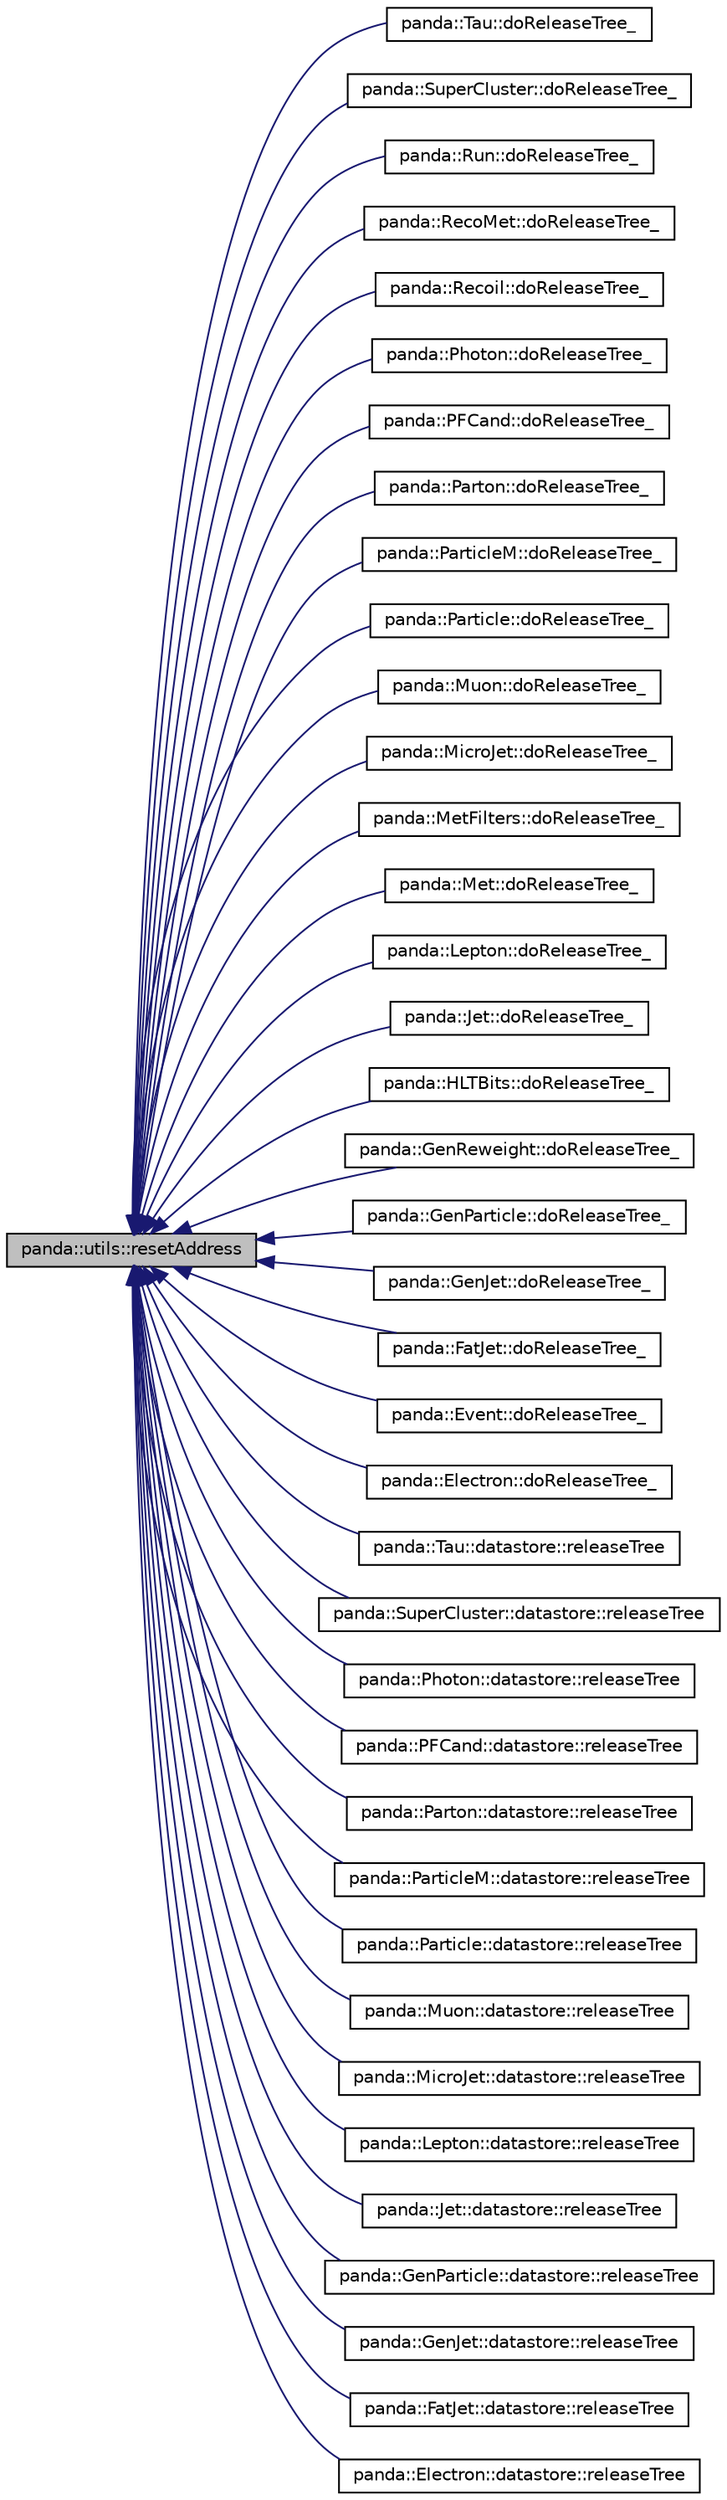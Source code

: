 digraph G
{
  edge [fontname="Helvetica",fontsize="10",labelfontname="Helvetica",labelfontsize="10"];
  node [fontname="Helvetica",fontsize="10",shape=record];
  rankdir=LR;
  Node1 [label="panda::utils::resetAddress",height=0.2,width=0.4,color="black", fillcolor="grey75", style="filled" fontcolor="black"];
  Node1 -> Node2 [dir=back,color="midnightblue",fontsize="10",style="solid"];
  Node2 [label="panda::Tau::doReleaseTree_",height=0.2,width=0.4,color="black", fillcolor="white", style="filled",URL="$classpanda_1_1Tau.html#a5e28b6235042855a3e9d3b613c5145e5"];
  Node1 -> Node3 [dir=back,color="midnightblue",fontsize="10",style="solid"];
  Node3 [label="panda::SuperCluster::doReleaseTree_",height=0.2,width=0.4,color="black", fillcolor="white", style="filled",URL="$classpanda_1_1SuperCluster.html#ac09c224f056ac15319802ccb3a807a2a"];
  Node1 -> Node4 [dir=back,color="midnightblue",fontsize="10",style="solid"];
  Node4 [label="panda::Run::doReleaseTree_",height=0.2,width=0.4,color="black", fillcolor="white", style="filled",URL="$classpanda_1_1Run.html#a8a59dc2c95b3a5e3bc43040c119320cd"];
  Node1 -> Node5 [dir=back,color="midnightblue",fontsize="10",style="solid"];
  Node5 [label="panda::RecoMet::doReleaseTree_",height=0.2,width=0.4,color="black", fillcolor="white", style="filled",URL="$classpanda_1_1RecoMet.html#a264ac3eeeaf567babde8c3847317bcc9"];
  Node1 -> Node6 [dir=back,color="midnightblue",fontsize="10",style="solid"];
  Node6 [label="panda::Recoil::doReleaseTree_",height=0.2,width=0.4,color="black", fillcolor="white", style="filled",URL="$classpanda_1_1Recoil.html#aafbaf725b3422789edfa8eb17e6f7a52"];
  Node1 -> Node7 [dir=back,color="midnightblue",fontsize="10",style="solid"];
  Node7 [label="panda::Photon::doReleaseTree_",height=0.2,width=0.4,color="black", fillcolor="white", style="filled",URL="$classpanda_1_1Photon.html#a316d874232548d46d8ce0452b1d0fda9"];
  Node1 -> Node8 [dir=back,color="midnightblue",fontsize="10",style="solid"];
  Node8 [label="panda::PFCand::doReleaseTree_",height=0.2,width=0.4,color="black", fillcolor="white", style="filled",URL="$classpanda_1_1PFCand.html#adefaef174f963c22f95e9ff84b3b4922"];
  Node1 -> Node9 [dir=back,color="midnightblue",fontsize="10",style="solid"];
  Node9 [label="panda::Parton::doReleaseTree_",height=0.2,width=0.4,color="black", fillcolor="white", style="filled",URL="$classpanda_1_1Parton.html#af0f659274734074ab87ee05f4b1ee6d8"];
  Node1 -> Node10 [dir=back,color="midnightblue",fontsize="10",style="solid"];
  Node10 [label="panda::ParticleM::doReleaseTree_",height=0.2,width=0.4,color="black", fillcolor="white", style="filled",URL="$classpanda_1_1ParticleM.html#a0c24df56cbd50a8223fc4d8bf0b776d0"];
  Node1 -> Node11 [dir=back,color="midnightblue",fontsize="10",style="solid"];
  Node11 [label="panda::Particle::doReleaseTree_",height=0.2,width=0.4,color="black", fillcolor="white", style="filled",URL="$classpanda_1_1Particle.html#aff400fb217d44df886826a4ac1f4ca9b"];
  Node1 -> Node12 [dir=back,color="midnightblue",fontsize="10",style="solid"];
  Node12 [label="panda::Muon::doReleaseTree_",height=0.2,width=0.4,color="black", fillcolor="white", style="filled",URL="$classpanda_1_1Muon.html#ab6aedf6cd1f1714f4cd3b315cee18c8d"];
  Node1 -> Node13 [dir=back,color="midnightblue",fontsize="10",style="solid"];
  Node13 [label="panda::MicroJet::doReleaseTree_",height=0.2,width=0.4,color="black", fillcolor="white", style="filled",URL="$classpanda_1_1MicroJet.html#a76d94a27064103f68ac0532d7d610889"];
  Node1 -> Node14 [dir=back,color="midnightblue",fontsize="10",style="solid"];
  Node14 [label="panda::MetFilters::doReleaseTree_",height=0.2,width=0.4,color="black", fillcolor="white", style="filled",URL="$classpanda_1_1MetFilters.html#af78e81492c5936f34a5468848218396e"];
  Node1 -> Node15 [dir=back,color="midnightblue",fontsize="10",style="solid"];
  Node15 [label="panda::Met::doReleaseTree_",height=0.2,width=0.4,color="black", fillcolor="white", style="filled",URL="$classpanda_1_1Met.html#a6df0a7e59b6d57c0e2b86702383f509d"];
  Node1 -> Node16 [dir=back,color="midnightblue",fontsize="10",style="solid"];
  Node16 [label="panda::Lepton::doReleaseTree_",height=0.2,width=0.4,color="black", fillcolor="white", style="filled",URL="$classpanda_1_1Lepton.html#ae0f913947dcc9e3827de846e7b885280"];
  Node1 -> Node17 [dir=back,color="midnightblue",fontsize="10",style="solid"];
  Node17 [label="panda::Jet::doReleaseTree_",height=0.2,width=0.4,color="black", fillcolor="white", style="filled",URL="$classpanda_1_1Jet.html#a3bc50ef589095a1bae03b1f4bbf74077"];
  Node1 -> Node18 [dir=back,color="midnightblue",fontsize="10",style="solid"];
  Node18 [label="panda::HLTBits::doReleaseTree_",height=0.2,width=0.4,color="black", fillcolor="white", style="filled",URL="$classpanda_1_1HLTBits.html#aa18c8ff3c69a7ab522df688d5680dcdd"];
  Node1 -> Node19 [dir=back,color="midnightblue",fontsize="10",style="solid"];
  Node19 [label="panda::GenReweight::doReleaseTree_",height=0.2,width=0.4,color="black", fillcolor="white", style="filled",URL="$classpanda_1_1GenReweight.html#ae503dff0c490313c523e8357e5916ed6"];
  Node1 -> Node20 [dir=back,color="midnightblue",fontsize="10",style="solid"];
  Node20 [label="panda::GenParticle::doReleaseTree_",height=0.2,width=0.4,color="black", fillcolor="white", style="filled",URL="$classpanda_1_1GenParticle.html#a7e328cf82b58dcdf43f008066e42e451"];
  Node1 -> Node21 [dir=back,color="midnightblue",fontsize="10",style="solid"];
  Node21 [label="panda::GenJet::doReleaseTree_",height=0.2,width=0.4,color="black", fillcolor="white", style="filled",URL="$classpanda_1_1GenJet.html#a9a787148306f5a612be76c57fbcf0317"];
  Node1 -> Node22 [dir=back,color="midnightblue",fontsize="10",style="solid"];
  Node22 [label="panda::FatJet::doReleaseTree_",height=0.2,width=0.4,color="black", fillcolor="white", style="filled",URL="$classpanda_1_1FatJet.html#a8a4681a9c643494786d131103f281aa8"];
  Node1 -> Node23 [dir=back,color="midnightblue",fontsize="10",style="solid"];
  Node23 [label="panda::Event::doReleaseTree_",height=0.2,width=0.4,color="black", fillcolor="white", style="filled",URL="$classpanda_1_1Event.html#a63ef383a11be99bbf46771468557c89a"];
  Node1 -> Node24 [dir=back,color="midnightblue",fontsize="10",style="solid"];
  Node24 [label="panda::Electron::doReleaseTree_",height=0.2,width=0.4,color="black", fillcolor="white", style="filled",URL="$classpanda_1_1Electron.html#a728ea4bc877ba68f1a8e7301ea712871"];
  Node1 -> Node25 [dir=back,color="midnightblue",fontsize="10",style="solid"];
  Node25 [label="panda::Tau::datastore::releaseTree",height=0.2,width=0.4,color="black", fillcolor="white", style="filled",URL="$structpanda_1_1Tau_1_1datastore.html#ad3b1c3b063d8091225a37315a6dfb998"];
  Node1 -> Node26 [dir=back,color="midnightblue",fontsize="10",style="solid"];
  Node26 [label="panda::SuperCluster::datastore::releaseTree",height=0.2,width=0.4,color="black", fillcolor="white", style="filled",URL="$structpanda_1_1SuperCluster_1_1datastore.html#afc373864f03ba4e73ef1237f88bcfd4e"];
  Node1 -> Node27 [dir=back,color="midnightblue",fontsize="10",style="solid"];
  Node27 [label="panda::Photon::datastore::releaseTree",height=0.2,width=0.4,color="black", fillcolor="white", style="filled",URL="$structpanda_1_1Photon_1_1datastore.html#a05f8dcdf1df8a1e105ca3167c2ab94e2"];
  Node1 -> Node28 [dir=back,color="midnightblue",fontsize="10",style="solid"];
  Node28 [label="panda::PFCand::datastore::releaseTree",height=0.2,width=0.4,color="black", fillcolor="white", style="filled",URL="$structpanda_1_1PFCand_1_1datastore.html#a9fc7ec497f046c098b89eb04ee508174"];
  Node1 -> Node29 [dir=back,color="midnightblue",fontsize="10",style="solid"];
  Node29 [label="panda::Parton::datastore::releaseTree",height=0.2,width=0.4,color="black", fillcolor="white", style="filled",URL="$structpanda_1_1Parton_1_1datastore.html#affc6fef2d7648b73182dbb91d5043b36"];
  Node1 -> Node30 [dir=back,color="midnightblue",fontsize="10",style="solid"];
  Node30 [label="panda::ParticleM::datastore::releaseTree",height=0.2,width=0.4,color="black", fillcolor="white", style="filled",URL="$structpanda_1_1ParticleM_1_1datastore.html#ad6986990fa55f1c6ca4e92db28486922"];
  Node1 -> Node31 [dir=back,color="midnightblue",fontsize="10",style="solid"];
  Node31 [label="panda::Particle::datastore::releaseTree",height=0.2,width=0.4,color="black", fillcolor="white", style="filled",URL="$structpanda_1_1Particle_1_1datastore.html#a9fa2653f0e8b59a5cbc752beaf6b7a57"];
  Node1 -> Node32 [dir=back,color="midnightblue",fontsize="10",style="solid"];
  Node32 [label="panda::Muon::datastore::releaseTree",height=0.2,width=0.4,color="black", fillcolor="white", style="filled",URL="$structpanda_1_1Muon_1_1datastore.html#ac48b5f3d5fb73f9e54f0f810d11f8010"];
  Node1 -> Node33 [dir=back,color="midnightblue",fontsize="10",style="solid"];
  Node33 [label="panda::MicroJet::datastore::releaseTree",height=0.2,width=0.4,color="black", fillcolor="white", style="filled",URL="$structpanda_1_1MicroJet_1_1datastore.html#a9722ed3783e57fb5e55307d72ebddb15"];
  Node1 -> Node34 [dir=back,color="midnightblue",fontsize="10",style="solid"];
  Node34 [label="panda::Lepton::datastore::releaseTree",height=0.2,width=0.4,color="black", fillcolor="white", style="filled",URL="$structpanda_1_1Lepton_1_1datastore.html#a3288e551dbce7062e6f2e4e88f1a6a40"];
  Node1 -> Node35 [dir=back,color="midnightblue",fontsize="10",style="solid"];
  Node35 [label="panda::Jet::datastore::releaseTree",height=0.2,width=0.4,color="black", fillcolor="white", style="filled",URL="$structpanda_1_1Jet_1_1datastore.html#ae6ac289071c894912c7a60cdd224509f"];
  Node1 -> Node36 [dir=back,color="midnightblue",fontsize="10",style="solid"];
  Node36 [label="panda::GenParticle::datastore::releaseTree",height=0.2,width=0.4,color="black", fillcolor="white", style="filled",URL="$structpanda_1_1GenParticle_1_1datastore.html#a7c4f6ca82174720a87fa2371f40000d7"];
  Node1 -> Node37 [dir=back,color="midnightblue",fontsize="10",style="solid"];
  Node37 [label="panda::GenJet::datastore::releaseTree",height=0.2,width=0.4,color="black", fillcolor="white", style="filled",URL="$structpanda_1_1GenJet_1_1datastore.html#aea7b516e513fbdf5cc2c6f67d0ae3dba"];
  Node1 -> Node38 [dir=back,color="midnightblue",fontsize="10",style="solid"];
  Node38 [label="panda::FatJet::datastore::releaseTree",height=0.2,width=0.4,color="black", fillcolor="white", style="filled",URL="$structpanda_1_1FatJet_1_1datastore.html#a8dd1a45fedb7d5ec627601b23f0dc2d5"];
  Node1 -> Node39 [dir=back,color="midnightblue",fontsize="10",style="solid"];
  Node39 [label="panda::Electron::datastore::releaseTree",height=0.2,width=0.4,color="black", fillcolor="white", style="filled",URL="$structpanda_1_1Electron_1_1datastore.html#acd47db6bdd5b2308f4f1b02a9b1bd97f"];
}
